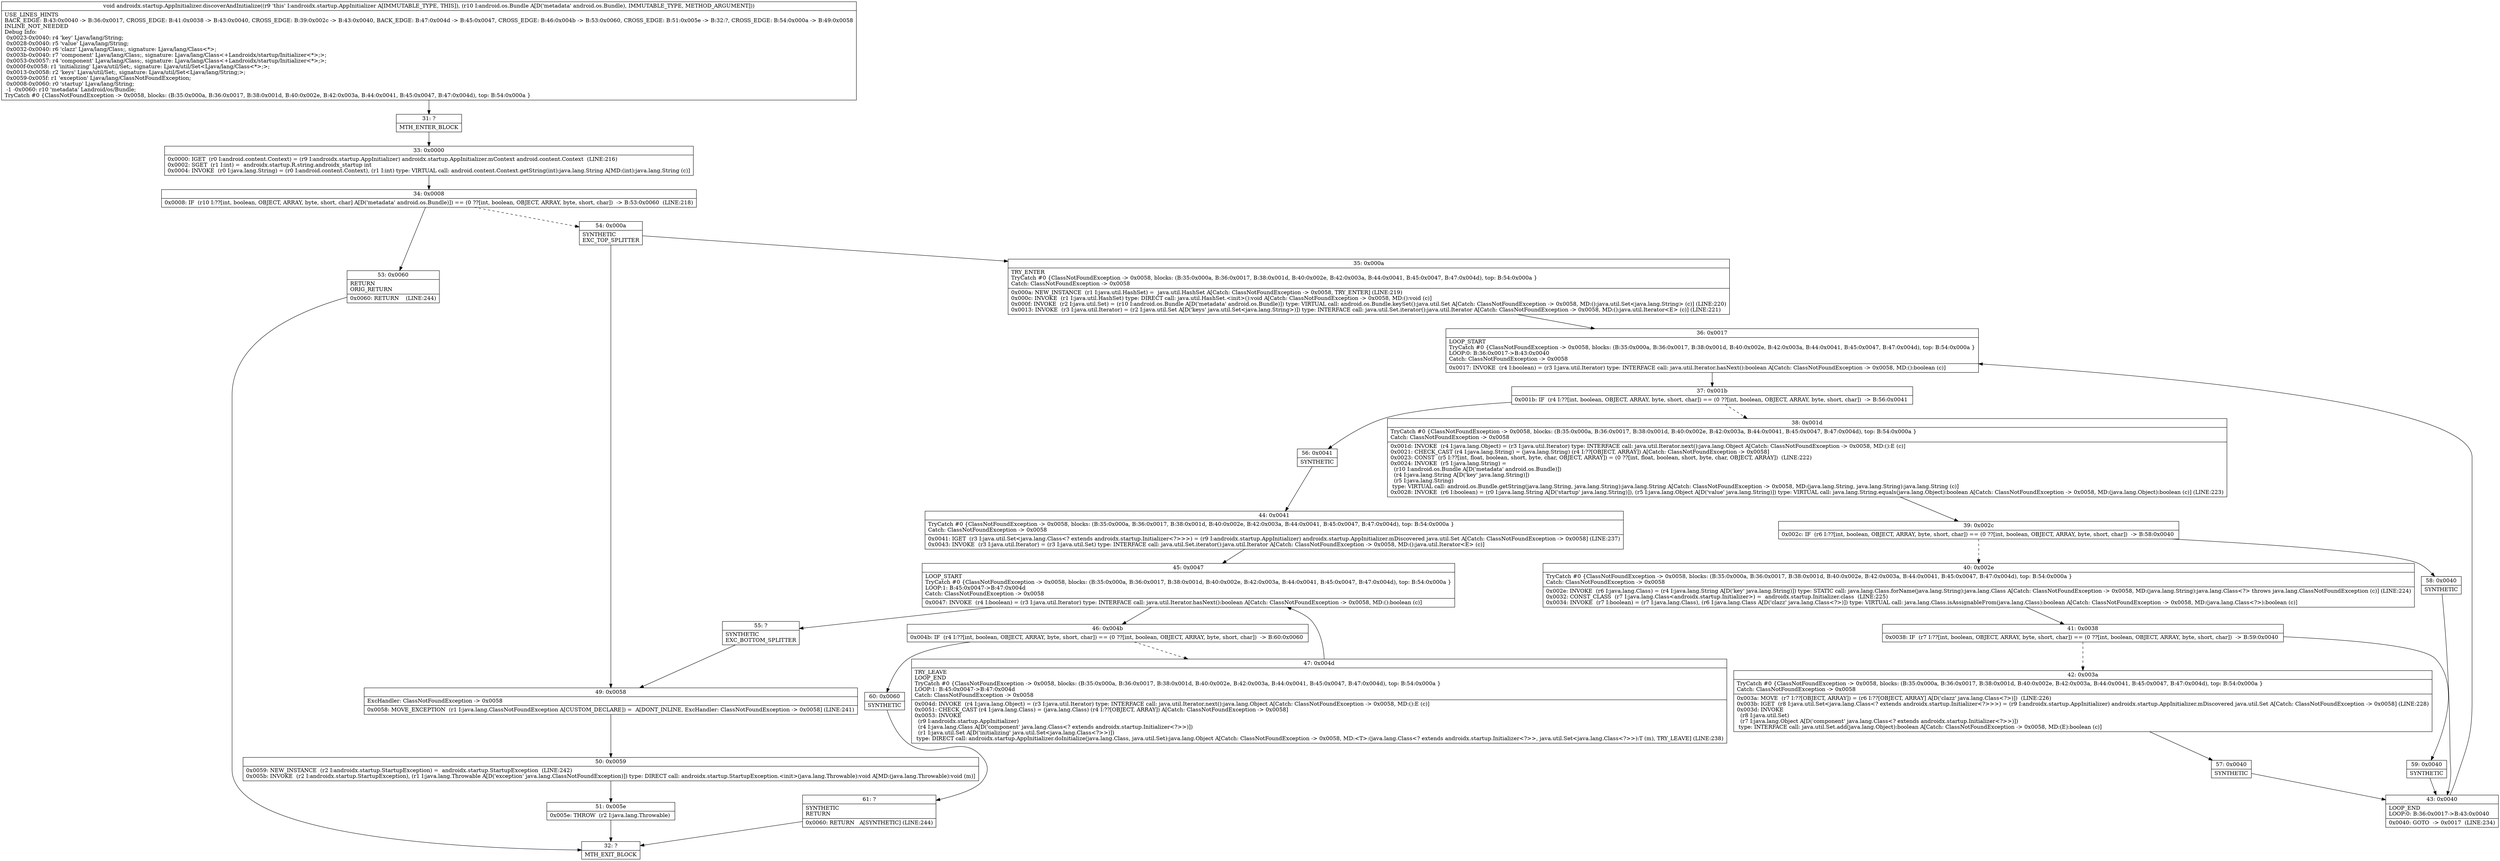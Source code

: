 digraph "CFG forandroidx.startup.AppInitializer.discoverAndInitialize(Landroid\/os\/Bundle;)V" {
Node_31 [shape=record,label="{31\:\ ?|MTH_ENTER_BLOCK\l}"];
Node_33 [shape=record,label="{33\:\ 0x0000|0x0000: IGET  (r0 I:android.content.Context) = (r9 I:androidx.startup.AppInitializer) androidx.startup.AppInitializer.mContext android.content.Context  (LINE:216)\l0x0002: SGET  (r1 I:int) =  androidx.startup.R.string.androidx_startup int \l0x0004: INVOKE  (r0 I:java.lang.String) = (r0 I:android.content.Context), (r1 I:int) type: VIRTUAL call: android.content.Context.getString(int):java.lang.String A[MD:(int):java.lang.String (c)]\l}"];
Node_34 [shape=record,label="{34\:\ 0x0008|0x0008: IF  (r10 I:??[int, boolean, OBJECT, ARRAY, byte, short, char] A[D('metadata' android.os.Bundle)]) == (0 ??[int, boolean, OBJECT, ARRAY, byte, short, char])  \-\> B:53:0x0060  (LINE:218)\l}"];
Node_53 [shape=record,label="{53\:\ 0x0060|RETURN\lORIG_RETURN\l|0x0060: RETURN    (LINE:244)\l}"];
Node_32 [shape=record,label="{32\:\ ?|MTH_EXIT_BLOCK\l}"];
Node_54 [shape=record,label="{54\:\ 0x000a|SYNTHETIC\lEXC_TOP_SPLITTER\l}"];
Node_35 [shape=record,label="{35\:\ 0x000a|TRY_ENTER\lTryCatch #0 \{ClassNotFoundException \-\> 0x0058, blocks: (B:35:0x000a, B:36:0x0017, B:38:0x001d, B:40:0x002e, B:42:0x003a, B:44:0x0041, B:45:0x0047, B:47:0x004d), top: B:54:0x000a \}\lCatch: ClassNotFoundException \-\> 0x0058\l|0x000a: NEW_INSTANCE  (r1 I:java.util.HashSet) =  java.util.HashSet A[Catch: ClassNotFoundException \-\> 0x0058, TRY_ENTER] (LINE:219)\l0x000c: INVOKE  (r1 I:java.util.HashSet) type: DIRECT call: java.util.HashSet.\<init\>():void A[Catch: ClassNotFoundException \-\> 0x0058, MD:():void (c)]\l0x000f: INVOKE  (r2 I:java.util.Set) = (r10 I:android.os.Bundle A[D('metadata' android.os.Bundle)]) type: VIRTUAL call: android.os.Bundle.keySet():java.util.Set A[Catch: ClassNotFoundException \-\> 0x0058, MD:():java.util.Set\<java.lang.String\> (c)] (LINE:220)\l0x0013: INVOKE  (r3 I:java.util.Iterator) = (r2 I:java.util.Set A[D('keys' java.util.Set\<java.lang.String\>)]) type: INTERFACE call: java.util.Set.iterator():java.util.Iterator A[Catch: ClassNotFoundException \-\> 0x0058, MD:():java.util.Iterator\<E\> (c)] (LINE:221)\l}"];
Node_36 [shape=record,label="{36\:\ 0x0017|LOOP_START\lTryCatch #0 \{ClassNotFoundException \-\> 0x0058, blocks: (B:35:0x000a, B:36:0x0017, B:38:0x001d, B:40:0x002e, B:42:0x003a, B:44:0x0041, B:45:0x0047, B:47:0x004d), top: B:54:0x000a \}\lLOOP:0: B:36:0x0017\-\>B:43:0x0040\lCatch: ClassNotFoundException \-\> 0x0058\l|0x0017: INVOKE  (r4 I:boolean) = (r3 I:java.util.Iterator) type: INTERFACE call: java.util.Iterator.hasNext():boolean A[Catch: ClassNotFoundException \-\> 0x0058, MD:():boolean (c)]\l}"];
Node_37 [shape=record,label="{37\:\ 0x001b|0x001b: IF  (r4 I:??[int, boolean, OBJECT, ARRAY, byte, short, char]) == (0 ??[int, boolean, OBJECT, ARRAY, byte, short, char])  \-\> B:56:0x0041 \l}"];
Node_38 [shape=record,label="{38\:\ 0x001d|TryCatch #0 \{ClassNotFoundException \-\> 0x0058, blocks: (B:35:0x000a, B:36:0x0017, B:38:0x001d, B:40:0x002e, B:42:0x003a, B:44:0x0041, B:45:0x0047, B:47:0x004d), top: B:54:0x000a \}\lCatch: ClassNotFoundException \-\> 0x0058\l|0x001d: INVOKE  (r4 I:java.lang.Object) = (r3 I:java.util.Iterator) type: INTERFACE call: java.util.Iterator.next():java.lang.Object A[Catch: ClassNotFoundException \-\> 0x0058, MD:():E (c)]\l0x0021: CHECK_CAST (r4 I:java.lang.String) = (java.lang.String) (r4 I:??[OBJECT, ARRAY]) A[Catch: ClassNotFoundException \-\> 0x0058]\l0x0023: CONST  (r5 I:??[int, float, boolean, short, byte, char, OBJECT, ARRAY]) = (0 ??[int, float, boolean, short, byte, char, OBJECT, ARRAY])  (LINE:222)\l0x0024: INVOKE  (r5 I:java.lang.String) = \l  (r10 I:android.os.Bundle A[D('metadata' android.os.Bundle)])\l  (r4 I:java.lang.String A[D('key' java.lang.String)])\l  (r5 I:java.lang.String)\l type: VIRTUAL call: android.os.Bundle.getString(java.lang.String, java.lang.String):java.lang.String A[Catch: ClassNotFoundException \-\> 0x0058, MD:(java.lang.String, java.lang.String):java.lang.String (c)]\l0x0028: INVOKE  (r6 I:boolean) = (r0 I:java.lang.String A[D('startup' java.lang.String)]), (r5 I:java.lang.Object A[D('value' java.lang.String)]) type: VIRTUAL call: java.lang.String.equals(java.lang.Object):boolean A[Catch: ClassNotFoundException \-\> 0x0058, MD:(java.lang.Object):boolean (c)] (LINE:223)\l}"];
Node_39 [shape=record,label="{39\:\ 0x002c|0x002c: IF  (r6 I:??[int, boolean, OBJECT, ARRAY, byte, short, char]) == (0 ??[int, boolean, OBJECT, ARRAY, byte, short, char])  \-\> B:58:0x0040 \l}"];
Node_40 [shape=record,label="{40\:\ 0x002e|TryCatch #0 \{ClassNotFoundException \-\> 0x0058, blocks: (B:35:0x000a, B:36:0x0017, B:38:0x001d, B:40:0x002e, B:42:0x003a, B:44:0x0041, B:45:0x0047, B:47:0x004d), top: B:54:0x000a \}\lCatch: ClassNotFoundException \-\> 0x0058\l|0x002e: INVOKE  (r6 I:java.lang.Class) = (r4 I:java.lang.String A[D('key' java.lang.String)]) type: STATIC call: java.lang.Class.forName(java.lang.String):java.lang.Class A[Catch: ClassNotFoundException \-\> 0x0058, MD:(java.lang.String):java.lang.Class\<?\> throws java.lang.ClassNotFoundException (c)] (LINE:224)\l0x0032: CONST_CLASS  (r7 I:java.lang.Class\<androidx.startup.Initializer\>) =  androidx.startup.Initializer.class  (LINE:225)\l0x0034: INVOKE  (r7 I:boolean) = (r7 I:java.lang.Class), (r6 I:java.lang.Class A[D('clazz' java.lang.Class\<?\>)]) type: VIRTUAL call: java.lang.Class.isAssignableFrom(java.lang.Class):boolean A[Catch: ClassNotFoundException \-\> 0x0058, MD:(java.lang.Class\<?\>):boolean (c)]\l}"];
Node_41 [shape=record,label="{41\:\ 0x0038|0x0038: IF  (r7 I:??[int, boolean, OBJECT, ARRAY, byte, short, char]) == (0 ??[int, boolean, OBJECT, ARRAY, byte, short, char])  \-\> B:59:0x0040 \l}"];
Node_42 [shape=record,label="{42\:\ 0x003a|TryCatch #0 \{ClassNotFoundException \-\> 0x0058, blocks: (B:35:0x000a, B:36:0x0017, B:38:0x001d, B:40:0x002e, B:42:0x003a, B:44:0x0041, B:45:0x0047, B:47:0x004d), top: B:54:0x000a \}\lCatch: ClassNotFoundException \-\> 0x0058\l|0x003a: MOVE  (r7 I:??[OBJECT, ARRAY]) = (r6 I:??[OBJECT, ARRAY] A[D('clazz' java.lang.Class\<?\>)])  (LINE:226)\l0x003b: IGET  (r8 I:java.util.Set\<java.lang.Class\<? extends androidx.startup.Initializer\<?\>\>\>) = (r9 I:androidx.startup.AppInitializer) androidx.startup.AppInitializer.mDiscovered java.util.Set A[Catch: ClassNotFoundException \-\> 0x0058] (LINE:228)\l0x003d: INVOKE  \l  (r8 I:java.util.Set)\l  (r7 I:java.lang.Object A[D('component' java.lang.Class\<? extends androidx.startup.Initializer\<?\>\>)])\l type: INTERFACE call: java.util.Set.add(java.lang.Object):boolean A[Catch: ClassNotFoundException \-\> 0x0058, MD:(E):boolean (c)]\l}"];
Node_57 [shape=record,label="{57\:\ 0x0040|SYNTHETIC\l}"];
Node_43 [shape=record,label="{43\:\ 0x0040|LOOP_END\lLOOP:0: B:36:0x0017\-\>B:43:0x0040\l|0x0040: GOTO  \-\> 0x0017  (LINE:234)\l}"];
Node_59 [shape=record,label="{59\:\ 0x0040|SYNTHETIC\l}"];
Node_58 [shape=record,label="{58\:\ 0x0040|SYNTHETIC\l}"];
Node_56 [shape=record,label="{56\:\ 0x0041|SYNTHETIC\l}"];
Node_44 [shape=record,label="{44\:\ 0x0041|TryCatch #0 \{ClassNotFoundException \-\> 0x0058, blocks: (B:35:0x000a, B:36:0x0017, B:38:0x001d, B:40:0x002e, B:42:0x003a, B:44:0x0041, B:45:0x0047, B:47:0x004d), top: B:54:0x000a \}\lCatch: ClassNotFoundException \-\> 0x0058\l|0x0041: IGET  (r3 I:java.util.Set\<java.lang.Class\<? extends androidx.startup.Initializer\<?\>\>\>) = (r9 I:androidx.startup.AppInitializer) androidx.startup.AppInitializer.mDiscovered java.util.Set A[Catch: ClassNotFoundException \-\> 0x0058] (LINE:237)\l0x0043: INVOKE  (r3 I:java.util.Iterator) = (r3 I:java.util.Set) type: INTERFACE call: java.util.Set.iterator():java.util.Iterator A[Catch: ClassNotFoundException \-\> 0x0058, MD:():java.util.Iterator\<E\> (c)]\l}"];
Node_45 [shape=record,label="{45\:\ 0x0047|LOOP_START\lTryCatch #0 \{ClassNotFoundException \-\> 0x0058, blocks: (B:35:0x000a, B:36:0x0017, B:38:0x001d, B:40:0x002e, B:42:0x003a, B:44:0x0041, B:45:0x0047, B:47:0x004d), top: B:54:0x000a \}\lLOOP:1: B:45:0x0047\-\>B:47:0x004d\lCatch: ClassNotFoundException \-\> 0x0058\l|0x0047: INVOKE  (r4 I:boolean) = (r3 I:java.util.Iterator) type: INTERFACE call: java.util.Iterator.hasNext():boolean A[Catch: ClassNotFoundException \-\> 0x0058, MD:():boolean (c)]\l}"];
Node_46 [shape=record,label="{46\:\ 0x004b|0x004b: IF  (r4 I:??[int, boolean, OBJECT, ARRAY, byte, short, char]) == (0 ??[int, boolean, OBJECT, ARRAY, byte, short, char])  \-\> B:60:0x0060 \l}"];
Node_47 [shape=record,label="{47\:\ 0x004d|TRY_LEAVE\lLOOP_END\lTryCatch #0 \{ClassNotFoundException \-\> 0x0058, blocks: (B:35:0x000a, B:36:0x0017, B:38:0x001d, B:40:0x002e, B:42:0x003a, B:44:0x0041, B:45:0x0047, B:47:0x004d), top: B:54:0x000a \}\lLOOP:1: B:45:0x0047\-\>B:47:0x004d\lCatch: ClassNotFoundException \-\> 0x0058\l|0x004d: INVOKE  (r4 I:java.lang.Object) = (r3 I:java.util.Iterator) type: INTERFACE call: java.util.Iterator.next():java.lang.Object A[Catch: ClassNotFoundException \-\> 0x0058, MD:():E (c)]\l0x0051: CHECK_CAST (r4 I:java.lang.Class) = (java.lang.Class) (r4 I:??[OBJECT, ARRAY]) A[Catch: ClassNotFoundException \-\> 0x0058]\l0x0053: INVOKE  \l  (r9 I:androidx.startup.AppInitializer)\l  (r4 I:java.lang.Class A[D('component' java.lang.Class\<? extends androidx.startup.Initializer\<?\>\>)])\l  (r1 I:java.util.Set A[D('initializing' java.util.Set\<java.lang.Class\<?\>\>)])\l type: DIRECT call: androidx.startup.AppInitializer.doInitialize(java.lang.Class, java.util.Set):java.lang.Object A[Catch: ClassNotFoundException \-\> 0x0058, MD:\<T\>:(java.lang.Class\<? extends androidx.startup.Initializer\<?\>\>, java.util.Set\<java.lang.Class\<?\>\>):T (m), TRY_LEAVE] (LINE:238)\l}"];
Node_60 [shape=record,label="{60\:\ 0x0060|SYNTHETIC\l}"];
Node_61 [shape=record,label="{61\:\ ?|SYNTHETIC\lRETURN\l|0x0060: RETURN   A[SYNTHETIC] (LINE:244)\l}"];
Node_55 [shape=record,label="{55\:\ ?|SYNTHETIC\lEXC_BOTTOM_SPLITTER\l}"];
Node_49 [shape=record,label="{49\:\ 0x0058|ExcHandler: ClassNotFoundException \-\> 0x0058\l|0x0058: MOVE_EXCEPTION  (r1 I:java.lang.ClassNotFoundException A[CUSTOM_DECLARE]) =  A[DONT_INLINE, ExcHandler: ClassNotFoundException \-\> 0x0058] (LINE:241)\l}"];
Node_50 [shape=record,label="{50\:\ 0x0059|0x0059: NEW_INSTANCE  (r2 I:androidx.startup.StartupException) =  androidx.startup.StartupException  (LINE:242)\l0x005b: INVOKE  (r2 I:androidx.startup.StartupException), (r1 I:java.lang.Throwable A[D('exception' java.lang.ClassNotFoundException)]) type: DIRECT call: androidx.startup.StartupException.\<init\>(java.lang.Throwable):void A[MD:(java.lang.Throwable):void (m)]\l}"];
Node_51 [shape=record,label="{51\:\ 0x005e|0x005e: THROW  (r2 I:java.lang.Throwable) \l}"];
MethodNode[shape=record,label="{void androidx.startup.AppInitializer.discoverAndInitialize((r9 'this' I:androidx.startup.AppInitializer A[IMMUTABLE_TYPE, THIS]), (r10 I:android.os.Bundle A[D('metadata' android.os.Bundle), IMMUTABLE_TYPE, METHOD_ARGUMENT]))  | USE_LINES_HINTS\lBACK_EDGE: B:43:0x0040 \-\> B:36:0x0017, CROSS_EDGE: B:41:0x0038 \-\> B:43:0x0040, CROSS_EDGE: B:39:0x002c \-\> B:43:0x0040, BACK_EDGE: B:47:0x004d \-\> B:45:0x0047, CROSS_EDGE: B:46:0x004b \-\> B:53:0x0060, CROSS_EDGE: B:51:0x005e \-\> B:32:?, CROSS_EDGE: B:54:0x000a \-\> B:49:0x0058\lINLINE_NOT_NEEDED\lDebug Info:\l  0x0023\-0x0040: r4 'key' Ljava\/lang\/String;\l  0x0028\-0x0040: r5 'value' Ljava\/lang\/String;\l  0x0032\-0x0040: r6 'clazz' Ljava\/lang\/Class;, signature: Ljava\/lang\/Class\<*\>;\l  0x003b\-0x0040: r7 'component' Ljava\/lang\/Class;, signature: Ljava\/lang\/Class\<+Landroidx\/startup\/Initializer\<*\>;\>;\l  0x0053\-0x0057: r4 'component' Ljava\/lang\/Class;, signature: Ljava\/lang\/Class\<+Landroidx\/startup\/Initializer\<*\>;\>;\l  0x000f\-0x0058: r1 'initializing' Ljava\/util\/Set;, signature: Ljava\/util\/Set\<Ljava\/lang\/Class\<*\>;\>;\l  0x0013\-0x0058: r2 'keys' Ljava\/util\/Set;, signature: Ljava\/util\/Set\<Ljava\/lang\/String;\>;\l  0x0059\-0x005f: r1 'exception' Ljava\/lang\/ClassNotFoundException;\l  0x0008\-0x0060: r0 'startup' Ljava\/lang\/String;\l  \-1 \-0x0060: r10 'metadata' Landroid\/os\/Bundle;\lTryCatch #0 \{ClassNotFoundException \-\> 0x0058, blocks: (B:35:0x000a, B:36:0x0017, B:38:0x001d, B:40:0x002e, B:42:0x003a, B:44:0x0041, B:45:0x0047, B:47:0x004d), top: B:54:0x000a \}\l}"];
MethodNode -> Node_31;Node_31 -> Node_33;
Node_33 -> Node_34;
Node_34 -> Node_53;
Node_34 -> Node_54[style=dashed];
Node_53 -> Node_32;
Node_54 -> Node_35;
Node_54 -> Node_49;
Node_35 -> Node_36;
Node_36 -> Node_37;
Node_37 -> Node_38[style=dashed];
Node_37 -> Node_56;
Node_38 -> Node_39;
Node_39 -> Node_40[style=dashed];
Node_39 -> Node_58;
Node_40 -> Node_41;
Node_41 -> Node_42[style=dashed];
Node_41 -> Node_59;
Node_42 -> Node_57;
Node_57 -> Node_43;
Node_43 -> Node_36;
Node_59 -> Node_43;
Node_58 -> Node_43;
Node_56 -> Node_44;
Node_44 -> Node_45;
Node_45 -> Node_46;
Node_45 -> Node_55;
Node_46 -> Node_47[style=dashed];
Node_46 -> Node_60;
Node_47 -> Node_45;
Node_60 -> Node_61;
Node_61 -> Node_32;
Node_55 -> Node_49;
Node_49 -> Node_50;
Node_50 -> Node_51;
Node_51 -> Node_32;
}

